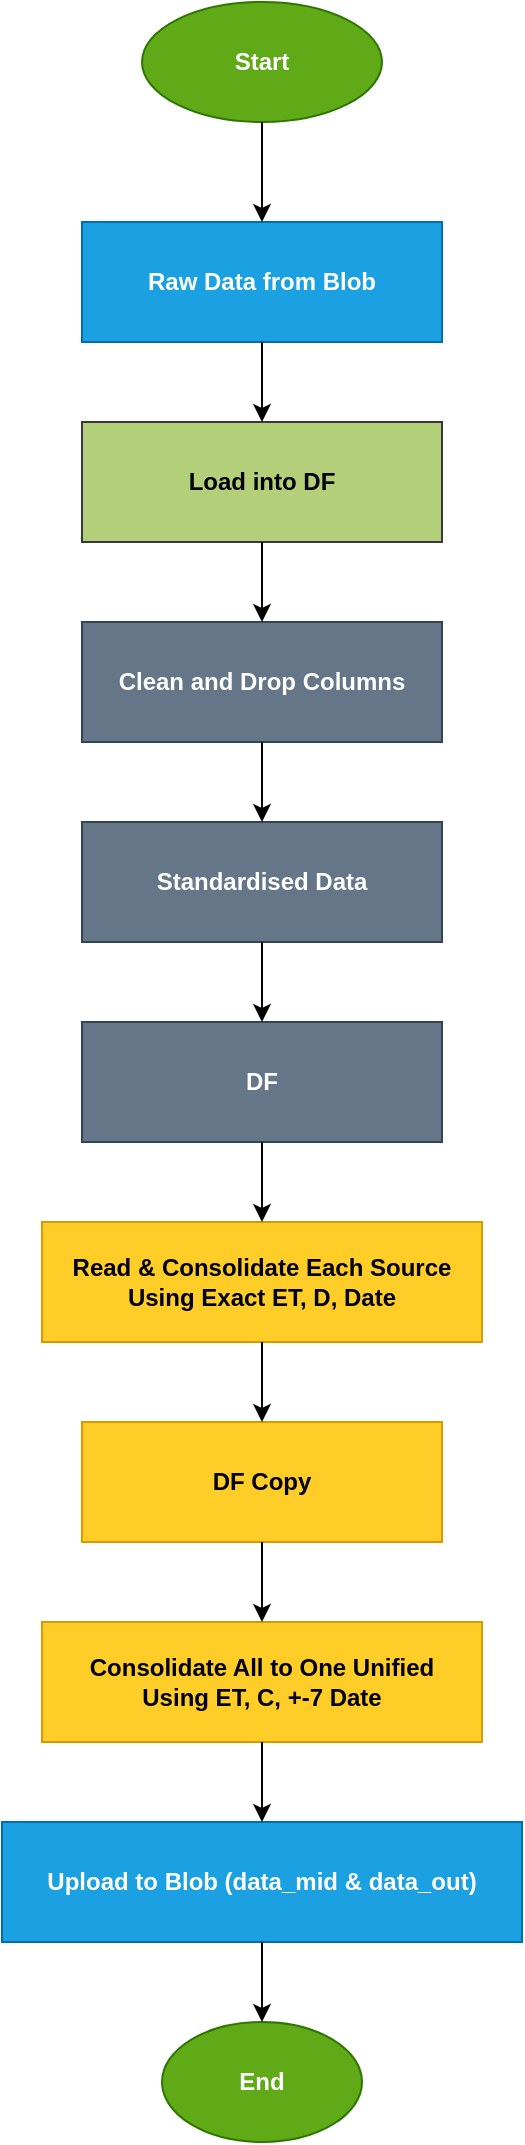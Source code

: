 <mxfile>
    <diagram id="sampleFlow" name="Flow Chart">
        <mxGraphModel dx="2274" dy="1166" grid="0" gridSize="10" guides="1" tooltips="1" connect="1" arrows="1" fold="1" page="0" pageScale="1" pageWidth="850" pageHeight="1100" math="0" shadow="0">
            <root>
                <mxCell id="0"/>
                <mxCell id="1" parent="0"/>
                <mxCell id="start" value="&lt;b&gt;Start&lt;/b&gt;" style="ellipse;whiteSpace=wrap;html=1;fillColor=#60a917;fontColor=#ffffff;strokeColor=#2D7600;" parent="1" vertex="1">
                    <mxGeometry x="300" y="40" width="120" height="60" as="geometry"/>
                </mxCell>
                <mxCell id="raw_data_blob" value="&lt;b&gt;Raw Data from Blob&lt;/b&gt;" style="parallelogram;whiteSpace=wrap;html=1;fillColor=#1ba1e2;fontColor=#ffffff;strokeColor=#006EAF;" parent="1" vertex="1">
                    <mxGeometry x="270" y="150" width="180" height="60" as="geometry"/>
                </mxCell>
                <mxCell id="df_load" value="&lt;b&gt;Load into DF&lt;/b&gt;" style="rectangle;whiteSpace=wrap;html=1;fillColor=#B4CF7A;strokeColor=#36393d;" parent="1" vertex="1">
                    <mxGeometry x="270" y="250" width="180" height="60" as="geometry"/>
                </mxCell>
                <mxCell id="clean_drop" value="&lt;b&gt;Clean and Drop Columns&lt;/b&gt;" style="rectangle;whiteSpace=wrap;html=1;fillColor=#647687;strokeColor=#314354;fontColor=#ffffff;" parent="1" vertex="1">
                    <mxGeometry x="270" y="350" width="180" height="60" as="geometry"/>
                </mxCell>
                <mxCell id="standardised_data" value="&lt;b&gt;Standardised Data&lt;/b&gt;" style="rectangle;whiteSpace=wrap;html=1;fillColor=#647687;strokeColor=#314354;fontColor=#ffffff;" parent="1" vertex="1">
                    <mxGeometry x="270" y="450" width="180" height="60" as="geometry"/>
                </mxCell>
                <mxCell id="df_again" value="&lt;b&gt;DF&lt;/b&gt;" style="rectangle;whiteSpace=wrap;html=1;fillColor=#647687;strokeColor=#314354;fontColor=#ffffff;" parent="1" vertex="1">
                    <mxGeometry x="270" y="550" width="180" height="60" as="geometry"/>
                </mxCell>
                <mxCell id="read_consolidate_sources" value="&lt;b&gt;Read &amp;amp; Consolidate Each Source&lt;br&gt;Using Exact ET, D, Date&lt;br&gt;&lt;/b&gt;" style="rectangle;whiteSpace=wrap;html=1;fillColor=#ffcd28;strokeColor=#d79b00;" parent="1" vertex="1">
                    <mxGeometry x="250" y="650" width="220" height="60" as="geometry"/>
                </mxCell>
                <mxCell id="df_copy" value="&lt;b&gt;DF Copy&lt;/b&gt;" style="rectangle;whiteSpace=wrap;html=1;fillColor=#ffcd28;strokeColor=#d79b00;" parent="1" vertex="1">
                    <mxGeometry x="270" y="750" width="180" height="60" as="geometry"/>
                </mxCell>
                <mxCell id="consolidate_unified" value="&lt;b&gt;Consolidate All to One Unified&lt;br&gt;Using ET, C, +-7 Date&lt;br&gt;&lt;/b&gt;" style="rectangle;whiteSpace=wrap;html=1;fillColor=#ffcd28;strokeColor=#d79b00;" parent="1" vertex="1">
                    <mxGeometry x="250" y="850" width="220" height="60" as="geometry"/>
                </mxCell>
                <mxCell id="upload_blob" value="&lt;b&gt;Upload to Blob (data_mid &amp; data_out)&lt;/b&gt;" style="parallelogram;whiteSpace=wrap;html=1;fillColor=#1ba1e2;fontColor=#ffffff;strokeColor=#006EAF;" parent="1" vertex="1">
                    <mxGeometry x="230" y="950" width="260" height="60" as="geometry"/>
                </mxCell>
                <mxCell id="end" value="&lt;b&gt;End&lt;/b&gt;" style="ellipse;whiteSpace=wrap;html=1;fillColor=#60a917;fontColor=#ffffff;strokeColor=#2D7600;" parent="1" vertex="1">
                    <mxGeometry x="310" y="1050" width="100" height="60" as="geometry"/>
                </mxCell>
                <mxCell id="edge_start_raw" parent="1" source="start" target="raw_data_blob" edge="1">
                    <mxGeometry relative="1" as="geometry"/>
                </mxCell>
                <mxCell id="edge_raw_df" parent="1" source="raw_data_blob" target="df_load" edge="1">
                    <mxGeometry relative="1" as="geometry"/>
                </mxCell>
                <mxCell id="edge_df_clean" parent="1" source="df_load" target="clean_drop" edge="1">
                    <mxGeometry relative="1" as="geometry"/>
                </mxCell>
                <mxCell id="edge_clean_standardised" parent="1" source="clean_drop" target="standardised_data" edge="1">
                    <mxGeometry relative="1" as="geometry"/>
                </mxCell>
                <mxCell id="edge_standardised_df" parent="1" source="standardised_data" target="df_again" edge="1">
                    <mxGeometry relative="1" as="geometry"/>
                </mxCell>
                <mxCell id="edge_df_read_consolidate" parent="1" source="df_again" target="read_consolidate_sources" edge="1">
                    <mxGeometry relative="1" as="geometry"/>
                </mxCell>
                <mxCell id="edge_read_df_copy" parent="1" source="read_consolidate_sources" target="df_copy" edge="1">
                    <mxGeometry relative="1" as="geometry"/>
                </mxCell>
                <mxCell id="edge_df_copy_unified" parent="1" source="df_copy" target="consolidate_unified" edge="1">
                    <mxGeometry relative="1" as="geometry"/>
                </mxCell>
                <mxCell id="edge_unified_upload" parent="1" source="consolidate_unified" target="upload_blob" edge="1">
                    <mxGeometry relative="1" as="geometry"/>
                </mxCell>
                <mxCell id="edge_upload_end" parent="1" source="upload_blob" target="end" edge="1">
                    <mxGeometry relative="1" as="geometry"/>
                </mxCell>
            </root>
        </mxGraphModel>
    </diagram>
</mxfile>